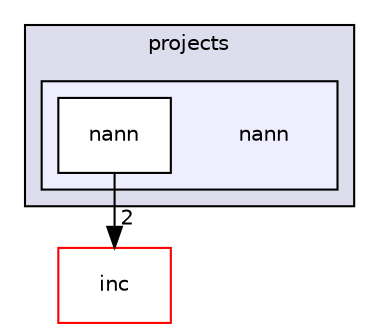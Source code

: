 digraph "projects/nann" {
  compound=true
  node [ fontsize="10", fontname="Helvetica"];
  edge [ labelfontsize="10", labelfontname="Helvetica"];
  subgraph clusterdir_a9ec1ef424966475f993eb98877e3088 {
    graph [ bgcolor="#ddddee", pencolor="black", label="projects" fontname="Helvetica", fontsize="10", URL="dir_a9ec1ef424966475f993eb98877e3088.html"]
  subgraph clusterdir_5e63fe56c01c7cac6826fbb2208fddc4 {
    graph [ bgcolor="#eeeeff", pencolor="black", label="" URL="dir_5e63fe56c01c7cac6826fbb2208fddc4.html"];
    dir_5e63fe56c01c7cac6826fbb2208fddc4 [shape=plaintext label="nann"];
    dir_9f87c533d3e3bf2881155dd3a5762e82 [shape=box label="nann" color="black" fillcolor="white" style="filled" URL="dir_9f87c533d3e3bf2881155dd3a5762e82.html"];
  }
  }
  dir_bfccd401955b95cf8c75461437045ac0 [shape=box label="inc" fillcolor="white" style="filled" color="red" URL="dir_bfccd401955b95cf8c75461437045ac0.html"];
  dir_9f87c533d3e3bf2881155dd3a5762e82->dir_bfccd401955b95cf8c75461437045ac0 [headlabel="2", labeldistance=1.5 headhref="dir_000004_000000.html"];
}
